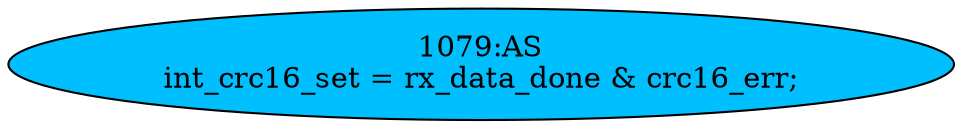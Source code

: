 strict digraph "" {
	node [label="\N"];
	"1079:AS"	 [ast="<pyverilog.vparser.ast.Assign object at 0x7fae5e11cd10>",
		def_var="['int_crc16_set']",
		fillcolor=deepskyblue,
		label="1079:AS
int_crc16_set = rx_data_done & crc16_err;",
		statements="[]",
		style=filled,
		typ=Assign,
		use_var="['rx_data_done', 'crc16_err']"];
}
